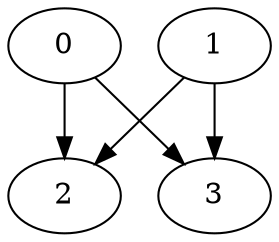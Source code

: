 digraph "OutTree-Balanced-MaxBf-3_Nodes_7_CCR_2.0_WeightType_Random" {
	0	 [ Weight = 5 ];
	1	 [Weight=5];
	0 -> 2	 [Weight=5];
	2	 [Weight=2];
	0 -> 3	 [Weight=2];
	3	 [Weight=5];
	1 -> 2	 [Weight=5];
	1 -> 3	 [Weight=1];

}